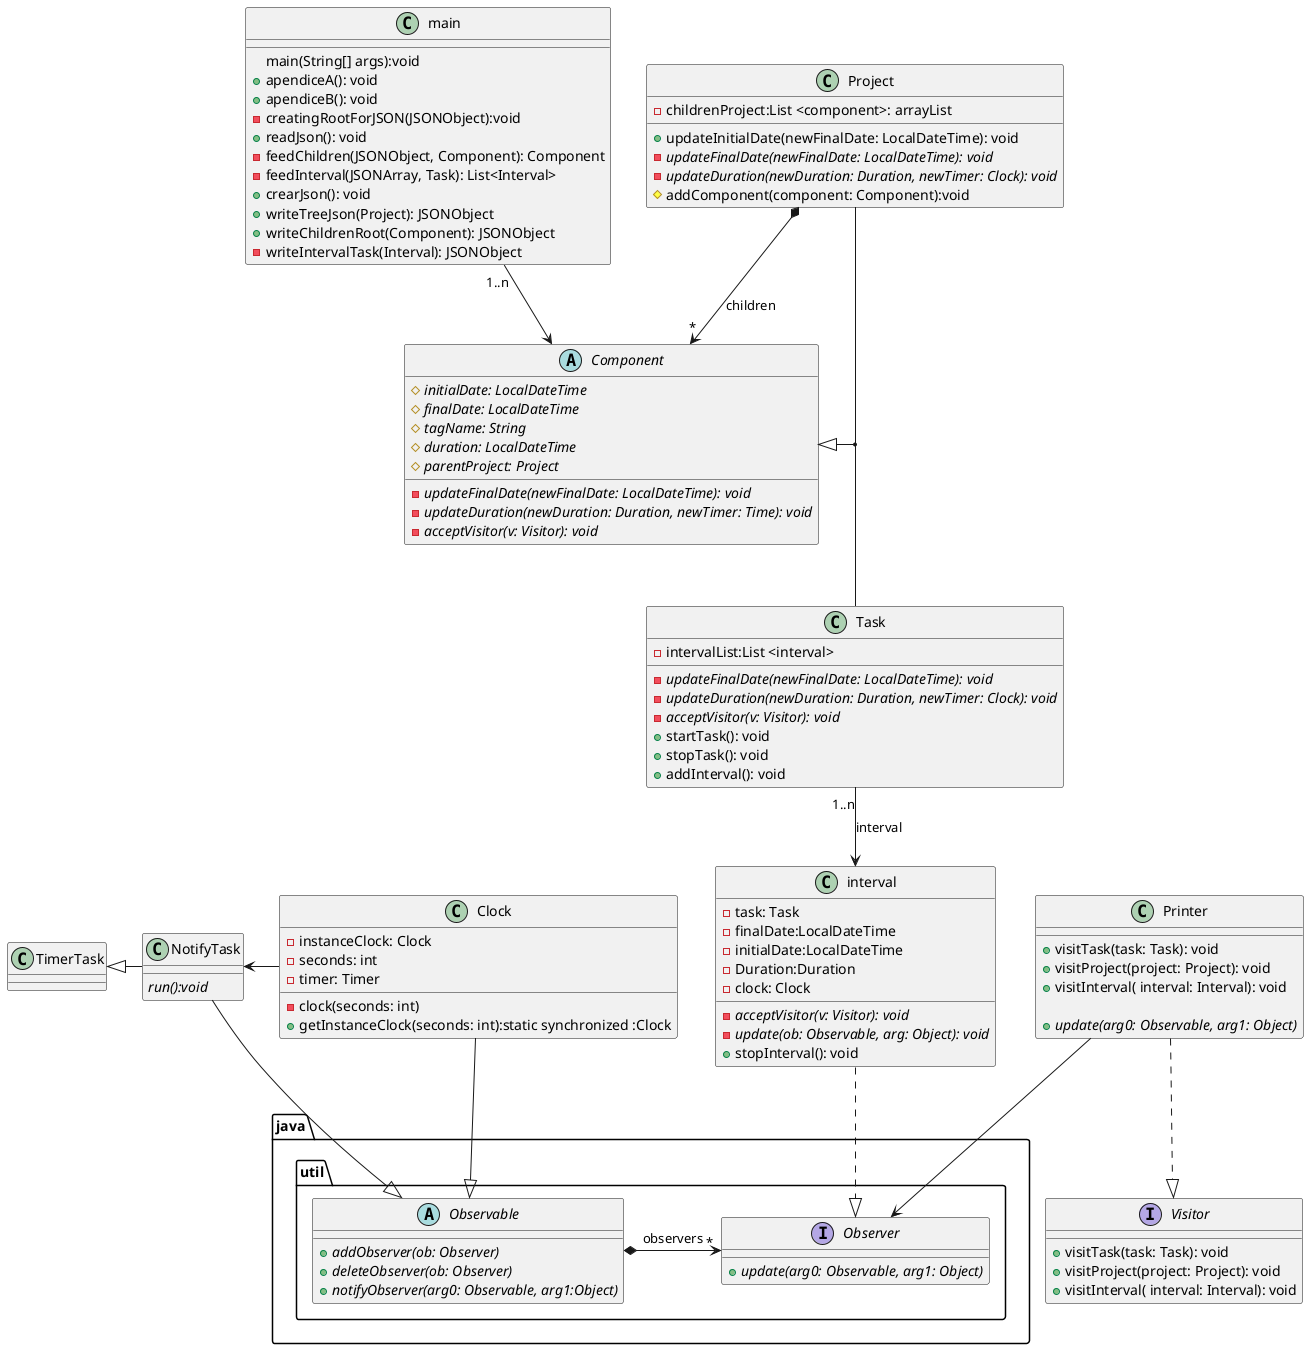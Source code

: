 @startuml
'https://plantuml.com/class-diagram



class main{
  main(String[] args):void
  +apendiceA(): void
  +apendiceB(): void
  -creatingRootForJSON(JSONObject):void
  +readJson(): void
  -feedChildren(JSONObject, Component): Component
  -feedInterval(JSONArray, Task): List<Interval>
  +crearJson(): void
  +writeTreeJson(Project): JSONObject
  +writeChildrenRoot(Component): JSONObject
  -writeIntervalTask(Interval): JSONObject
}
abstract Component{
    {abstract}#initialDate: LocalDateTime
    {abstract}#finalDate: LocalDateTime
    {abstract}#tagName: String
    {abstract}#duration: LocalDateTime
    {abstract}#parentProject: Project

    {abstract}-updateFinalDate(newFinalDate: LocalDateTime): void
    {abstract}-updateDuration(newDuration: Duration, newTimer: Time): void
    {abstract}-acceptVisitor(v: Visitor): void
}

Interface Visitor{
    +visitTask(task: Task): void
    +visitProject(project: Project): void
    +visitInterval( interval: Interval): void

}

class Project{
    -childrenProject:List <component>: arrayList
    +updateInitialDate(newFinalDate: LocalDateTime): void
     {abstract}-updateFinalDate(newFinalDate: LocalDateTime): void
     {abstract}-updateDuration(newDuration: Duration, newTimer: Clock): void
     #addComponent(component: Component):void
}

class Task {
    -intervalList:List <interval>
    {abstract}-updateFinalDate(newFinalDate: LocalDateTime): void
    {abstract}-updateDuration(newDuration: Duration, newTimer: Clock): void
    {abstract}-acceptVisitor(v: Visitor): void
    +startTask(): void
    +stopTask(): void
    +addInterval(): void
}
class interval{
    -task: Task
    -finalDate:LocalDateTime
    -initialDate:LocalDateTime
    -Duration:Duration
    -clock: Clock

    {abstract}-acceptVisitor(v: Visitor): void
    {abstract}-update(ob: Observable, arg: Object): void
    +stopInterval(): void

}

package java.util{

    interface Observer {

        +{abstract}update(arg0: Observable, arg1: Object)

    }

    Abstract Observable
    {
       +{abstract}addObserver(ob: Observer)
       +{abstract}deleteObserver(ob: Observer)
       +{abstract}notifyObserver(arg0: Observable, arg1:Object)
    }



}

class Clock {
    -instanceClock: Clock
    -seconds: int
    -timer: Timer
    -clock(seconds: int)
    +getInstanceClock(seconds: int):static synchronized :Clock

}

class NotifyTask{
    {abstract}run():void
}

class Printer{
    +visitTask(task: Task): void
    +visitProject(project: Project): void
    +visitInterval( interval: Interval): void

    +{abstract}update(arg0: Observable, arg1: Object)
}

Clock-left->NotifyTask
NotifyTask--|>Observable
NotifyTask-left-|>TimerTask

Printer..|>Visitor
Printer-->Observer

main"1..n"--> Component
Project *--> "*"Component:children

Component <|--down(Project,Task)

Clock--|> Observable
interval ..|> Observer
Observable*--left>"*"Observer:observers
Task "1..n"--> interval:interval


@enduml